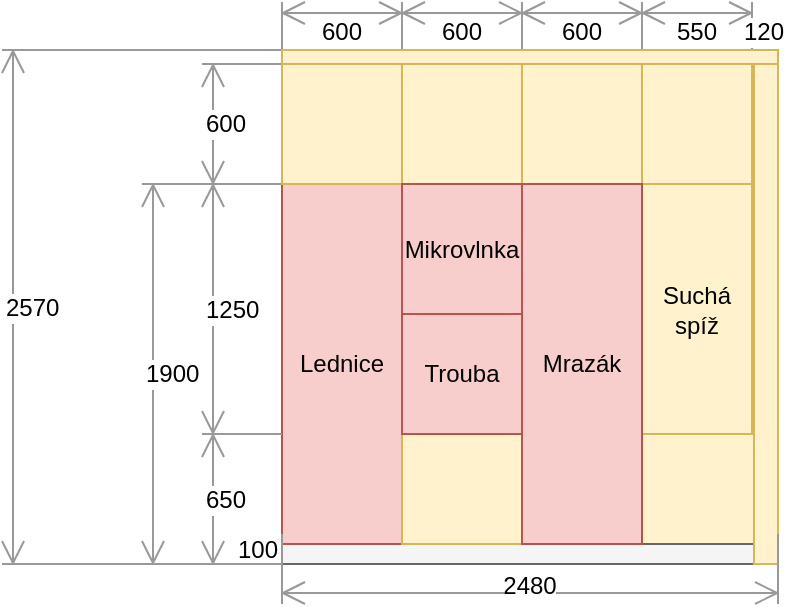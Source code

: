 <mxfile version="20.3.0" type="device"><diagram id="vtQquzI4iVmjjQQ1tL-T" name="Page-1"><mxGraphModel dx="1172" dy="681" grid="1" gridSize="10" guides="1" tooltips="1" connect="1" arrows="1" fold="1" page="1" pageScale="1" pageWidth="1600" pageHeight="900" math="0" shadow="0"><root><mxCell id="0"/><mxCell id="1" parent="0"/><mxCell id="thXdoWXULZ0o-IUbp3jS-1" value="" style="rounded=0;whiteSpace=wrap;html=1;" parent="1" vertex="1"><mxGeometry x="360" y="333" width="248" height="257" as="geometry"/></mxCell><mxCell id="XLA-jccT_AFtEosVJOcE-6" value="" style="rounded=0;whiteSpace=wrap;html=1;fillColor=#fff2cc;strokeColor=#d6b656;" parent="1" vertex="1"><mxGeometry x="540" y="525" width="60" height="55" as="geometry"/></mxCell><mxCell id="thXdoWXULZ0o-IUbp3jS-2" value="" style="rounded=0;whiteSpace=wrap;html=1;fillColor=#f5f5f5;fontColor=#333333;strokeColor=#666666;" parent="1" vertex="1"><mxGeometry x="360" y="580" width="248" height="10" as="geometry"/></mxCell><mxCell id="thXdoWXULZ0o-IUbp3jS-4" value="Lednice" style="rounded=0;whiteSpace=wrap;html=1;fillColor=#f8cecc;strokeColor=#b85450;" parent="1" vertex="1"><mxGeometry x="360" y="400" width="60" height="180" as="geometry"/></mxCell><mxCell id="thXdoWXULZ0o-IUbp3jS-5" value="100" style="shape=dimension;direction=south;whiteSpace=wrap;html=1;align=right;points=[];verticalAlign=middle;labelBackgroundColor=#ffffff;strokeColor=none;" parent="1" vertex="1"><mxGeometry x="320" y="575" width="40" height="15" as="geometry"/></mxCell><mxCell id="thXdoWXULZ0o-IUbp3jS-7" value="1250" style="shape=dimension;direction=south;whiteSpace=wrap;html=1;align=left;points=[];verticalAlign=middle;labelBackgroundColor=#ffffff;strokeColor=#999999;" parent="1" vertex="1"><mxGeometry x="320" y="400" width="40" height="125" as="geometry"/></mxCell><mxCell id="thXdoWXULZ0o-IUbp3jS-9" value="600" style="shape=dimension;direction=south;whiteSpace=wrap;html=1;align=left;points=[];verticalAlign=middle;labelBackgroundColor=#ffffff;strokeColor=#999999;" parent="1" vertex="1"><mxGeometry x="320" y="340" width="40" height="60" as="geometry"/></mxCell><mxCell id="thXdoWXULZ0o-IUbp3jS-10" value="1900" style="shape=dimension;direction=south;whiteSpace=wrap;html=1;align=left;points=[];verticalAlign=middle;labelBackgroundColor=#ffffff;strokeColor=#999999;" parent="1" vertex="1"><mxGeometry x="290" y="400" width="70" height="190" as="geometry"/></mxCell><mxCell id="thXdoWXULZ0o-IUbp3jS-15" value="" style="rounded=0;whiteSpace=wrap;html=1;fillColor=#fff2cc;strokeColor=#d6b656;" parent="1" vertex="1"><mxGeometry x="420" y="340" width="60" height="60" as="geometry"/></mxCell><mxCell id="thXdoWXULZ0o-IUbp3jS-16" value="" style="rounded=0;whiteSpace=wrap;html=1;fillColor=#fff2cc;strokeColor=#d6b656;" parent="1" vertex="1"><mxGeometry x="420" y="525" width="60" height="55" as="geometry"/></mxCell><mxCell id="thXdoWXULZ0o-IUbp3jS-20" value="" style="rounded=0;whiteSpace=wrap;html=1;fillColor=#fff2cc;strokeColor=#d6b656;" parent="1" vertex="1"><mxGeometry x="480" y="340" width="60" height="60" as="geometry"/></mxCell><mxCell id="thXdoWXULZ0o-IUbp3jS-23" value="Suchá spíž" style="rounded=0;whiteSpace=wrap;html=1;fillColor=#fff2cc;strokeColor=#d6b656;" parent="1" vertex="1"><mxGeometry x="540" y="400" width="55" height="125" as="geometry"/></mxCell><mxCell id="thXdoWXULZ0o-IUbp3jS-25" value="" style="rounded=0;whiteSpace=wrap;html=1;fillColor=#fff2cc;strokeColor=#d6b656;" parent="1" vertex="1"><mxGeometry x="540" y="340" width="55" height="60" as="geometry"/></mxCell><mxCell id="thXdoWXULZ0o-IUbp3jS-26" value="" style="rounded=0;whiteSpace=wrap;html=1;fillColor=#fff2cc;strokeColor=#d6b656;" parent="1" vertex="1"><mxGeometry x="596" y="340" width="12" height="250" as="geometry"/></mxCell><mxCell id="thXdoWXULZ0o-IUbp3jS-27" value="2480" style="shape=dimension;direction=east;whiteSpace=wrap;html=1;align=center;points=[];verticalAlign=bottom;spacingTop=-8;labelBackgroundColor=#ffffff;strokeColor=#999999;" parent="1" vertex="1"><mxGeometry x="360" y="575" width="248" height="35" as="geometry"/></mxCell><mxCell id="thXdoWXULZ0o-IUbp3jS-28" value="600" style="shape=dimension;direction=west;whiteSpace=wrap;html=1;align=center;points=[];verticalAlign=middle;labelBackgroundColor=#ffffff;strokeColor=#999999;" parent="1" vertex="1"><mxGeometry x="360" y="309" width="60" height="30" as="geometry"/></mxCell><mxCell id="thXdoWXULZ0o-IUbp3jS-29" value="600" style="shape=dimension;direction=west;whiteSpace=wrap;html=1;align=center;points=[];verticalAlign=middle;labelBackgroundColor=#ffffff;strokeColor=#999999;" parent="1" vertex="1"><mxGeometry x="420" y="309" width="60" height="30" as="geometry"/></mxCell><mxCell id="thXdoWXULZ0o-IUbp3jS-30" value="600" style="shape=dimension;direction=west;whiteSpace=wrap;html=1;align=center;points=[];verticalAlign=middle;labelBackgroundColor=#ffffff;strokeColor=#999999;" parent="1" vertex="1"><mxGeometry x="480" y="309" width="60" height="30" as="geometry"/></mxCell><mxCell id="thXdoWXULZ0o-IUbp3jS-31" value="550" style="shape=dimension;direction=west;whiteSpace=wrap;html=1;align=center;points=[];verticalAlign=middle;labelBackgroundColor=#ffffff;strokeColor=#999999;" parent="1" vertex="1"><mxGeometry x="540" y="309" width="55" height="30" as="geometry"/></mxCell><mxCell id="thXdoWXULZ0o-IUbp3jS-17" value="Trouba" style="rounded=0;whiteSpace=wrap;html=1;fillColor=#f8cecc;strokeColor=#b85450;" parent="1" vertex="1"><mxGeometry x="420" y="465" width="60" height="60" as="geometry"/></mxCell><mxCell id="thXdoWXULZ0o-IUbp3jS-13" value="Mrazák" style="rounded=0;whiteSpace=wrap;html=1;fillColor=#f8cecc;strokeColor=#b85450;" parent="1" vertex="1"><mxGeometry x="480" y="400" width="60" height="180" as="geometry"/></mxCell><mxCell id="thXdoWXULZ0o-IUbp3jS-34" value="120" style="shape=dimension;direction=west;whiteSpace=wrap;html=1;align=center;points=[];verticalAlign=middle;labelBackgroundColor=#ffffff;strokeColor=none;" parent="1" vertex="1"><mxGeometry x="595" y="309" width="12" height="30" as="geometry"/></mxCell><mxCell id="XLA-jccT_AFtEosVJOcE-8" value="2570" style="shape=dimension;direction=south;whiteSpace=wrap;html=1;align=left;points=[];verticalAlign=middle;labelBackgroundColor=#ffffff;strokeColor=#999999;" parent="1" vertex="1"><mxGeometry x="220" y="333" width="140" height="257" as="geometry"/></mxCell><mxCell id="XLA-jccT_AFtEosVJOcE-9" value="" style="rounded=0;whiteSpace=wrap;html=1;fillColor=#fff2cc;strokeColor=#d6b656;" parent="1" vertex="1"><mxGeometry x="360" y="340" width="60" height="60" as="geometry"/></mxCell><mxCell id="XLA-jccT_AFtEosVJOcE-15" value="" style="rounded=0;whiteSpace=wrap;html=1;fillColor=#fff2cc;strokeColor=#d6b656;" parent="1" vertex="1"><mxGeometry x="420" y="400" width="60" height="60" as="geometry"/></mxCell><mxCell id="uPZTr6VU6R-M-8eF6N0f-1" value="650" style="shape=dimension;direction=south;whiteSpace=wrap;html=1;align=left;points=[];verticalAlign=middle;labelBackgroundColor=#ffffff;strokeColor=#999999;" parent="1" vertex="1"><mxGeometry x="320" y="525" width="40" height="65" as="geometry"/></mxCell><mxCell id="aHcXb-v9VIHlSTh2CvTY-1" value="Mikrovlnka" style="rounded=0;whiteSpace=wrap;html=1;fillColor=#f8cecc;strokeColor=#b85450;" parent="1" vertex="1"><mxGeometry x="420" y="400" width="60" height="65" as="geometry"/></mxCell><mxCell id="oxquYnAIyyq6WsF-ylsq-1" value="" style="rounded=0;whiteSpace=wrap;html=1;fillColor=#fff2cc;strokeColor=#d6b656;" parent="1" vertex="1"><mxGeometry x="360" y="333" width="248" height="7" as="geometry"/></mxCell></root></mxGraphModel></diagram></mxfile>